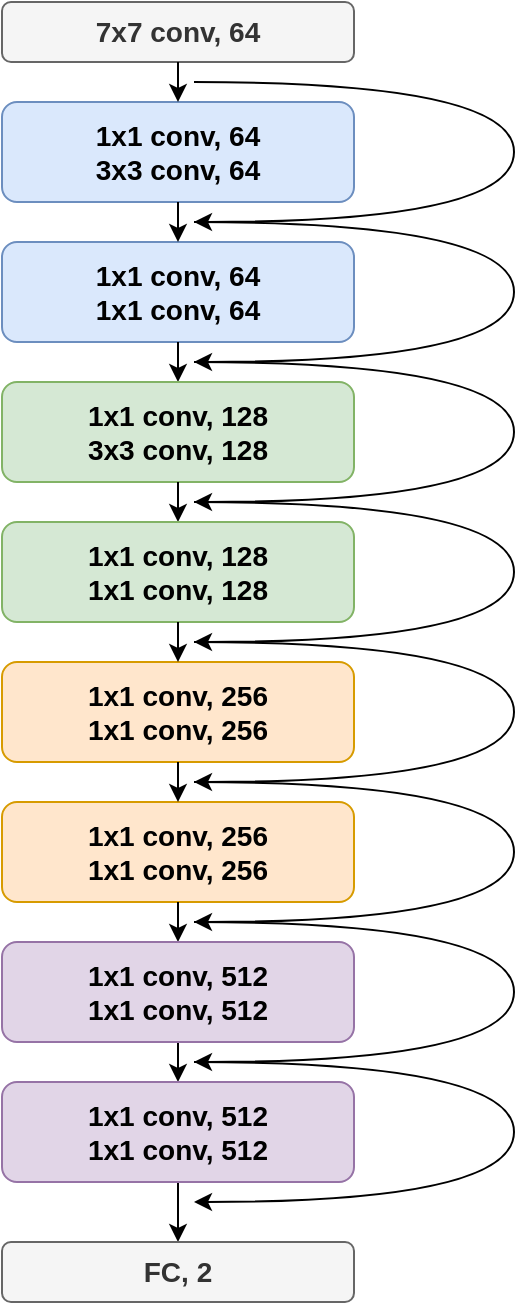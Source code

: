 <mxfile>
    <diagram id="dfak9P4aBg5VRGbrMjbS" name="Page-1">
        <mxGraphModel dx="1208" dy="415" grid="1" gridSize="10" guides="1" tooltips="1" connect="1" arrows="1" fold="1" page="1" pageScale="1" pageWidth="827" pageHeight="1169" math="0" shadow="0">
            <root>
                <mxCell id="0"/>
                <mxCell id="1" parent="0"/>
                <mxCell id="v1O0bBh__z1E16P5YVnx-2" value="&lt;b style=&quot;font-size: 14px;&quot;&gt;1x1 conv, 256&lt;br&gt;&lt;/b&gt;&lt;b style=&quot;font-size: 14px;&quot;&gt;1x1 conv, 256&lt;/b&gt;&lt;b style=&quot;font-size: 14px;&quot;&gt;&lt;br&gt;&lt;/b&gt;" style="whiteSpace=wrap;html=1;fillColor=#ffe6cc;strokeColor=#d79b00;imageAspect=1;rounded=1;" parent="1" vertex="1">
                    <mxGeometry x="224" y="340" width="176" height="50" as="geometry"/>
                </mxCell>
                <mxCell id="v1O0bBh__z1E16P5YVnx-4" value="&lt;font style=&quot;font-size: 14px;&quot;&gt;&lt;b&gt;1x1 conv, 64&lt;br&gt;&lt;/b&gt;&lt;b&gt;3x3 conv, 64&lt;br&gt;&lt;/b&gt;&lt;/font&gt;" style="whiteSpace=wrap;html=1;fillColor=#dae8fc;strokeColor=#6c8ebf;imageAspect=1;rounded=1;" parent="1" vertex="1">
                    <mxGeometry x="224" y="60" width="176" height="50" as="geometry"/>
                </mxCell>
                <mxCell id="v1O0bBh__z1E16P5YVnx-5" value="&lt;b&gt;&lt;font style=&quot;font-size: 14px;&quot;&gt;7x7 conv, 64&lt;/font&gt;&lt;/b&gt;" style="whiteSpace=wrap;html=1;fillColor=#f5f5f5;strokeColor=#666666;imageAspect=1;rounded=1;fontColor=#333333;" parent="1" vertex="1">
                    <mxGeometry x="224" y="10" width="176" height="30" as="geometry"/>
                </mxCell>
                <mxCell id="v1O0bBh__z1E16P5YVnx-8" value="" style="endArrow=classic;html=1;rounded=0;fontSize=14;exitX=0.5;exitY=1;exitDx=0;exitDy=0;" parent="1" source="LrIud2WbtqrkYHYGv55O-18" edge="1">
                    <mxGeometry width="50" height="50" relative="1" as="geometry">
                        <mxPoint x="312" y="590" as="sourcePoint"/>
                        <mxPoint x="312" y="550" as="targetPoint"/>
                    </mxGeometry>
                </mxCell>
                <mxCell id="v1O0bBh__z1E16P5YVnx-10" value="" style="endArrow=classic;html=1;rounded=0;fontSize=14;" parent="1" source="LrIud2WbtqrkYHYGv55O-22" edge="1">
                    <mxGeometry width="50" height="50" relative="1" as="geometry">
                        <mxPoint x="312.0" y="770" as="sourcePoint"/>
                        <mxPoint x="312" y="630" as="targetPoint"/>
                    </mxGeometry>
                </mxCell>
                <mxCell id="v1O0bBh__z1E16P5YVnx-11" value="&lt;b&gt;&lt;font style=&quot;font-size: 14px&quot;&gt;FC, 2&lt;/font&gt;&lt;/b&gt;" style="whiteSpace=wrap;html=1;fillColor=#f5f5f5;strokeColor=#666666;imageAspect=1;rounded=1;fontColor=#333333;" parent="1" vertex="1">
                    <mxGeometry x="224" y="630" width="176" height="30" as="geometry"/>
                </mxCell>
                <mxCell id="v1O0bBh__z1E16P5YVnx-16" value="" style="curved=1;endArrow=classic;html=1;rounded=0;fontSize=14;" parent="1" edge="1">
                    <mxGeometry width="50" height="50" relative="1" as="geometry">
                        <mxPoint x="320" y="50" as="sourcePoint"/>
                        <mxPoint x="320" y="120" as="targetPoint"/>
                        <Array as="points">
                            <mxPoint x="480" y="50"/>
                            <mxPoint x="480" y="120"/>
                        </Array>
                    </mxGeometry>
                </mxCell>
                <mxCell id="LrIud2WbtqrkYHYGv55O-2" value="&lt;font style=&quot;font-size: 14px;&quot;&gt;&lt;b&gt;1x1 conv, 64&lt;br&gt;&lt;/b&gt;&lt;b&gt;1x1 conv, 64&lt;br&gt;&lt;/b&gt;&lt;/font&gt;" style="whiteSpace=wrap;html=1;fillColor=#dae8fc;strokeColor=#6c8ebf;imageAspect=1;rounded=1;" parent="1" vertex="1">
                    <mxGeometry x="224" y="130" width="176" height="50" as="geometry"/>
                </mxCell>
                <mxCell id="LrIud2WbtqrkYHYGv55O-3" value="" style="endArrow=classic;html=1;rounded=0;fontSize=14;exitX=0.5;exitY=1;exitDx=0;exitDy=0;" parent="1" source="v1O0bBh__z1E16P5YVnx-5" target="v1O0bBh__z1E16P5YVnx-4" edge="1">
                    <mxGeometry width="50" height="50" relative="1" as="geometry">
                        <mxPoint x="322" y="360" as="sourcePoint"/>
                        <mxPoint x="322" y="380" as="targetPoint"/>
                    </mxGeometry>
                </mxCell>
                <mxCell id="LrIud2WbtqrkYHYGv55O-4" value="" style="endArrow=classic;html=1;rounded=0;fontSize=14;exitX=0.5;exitY=1;exitDx=0;exitDy=0;entryX=0.5;entryY=0;entryDx=0;entryDy=0;" parent="1" source="v1O0bBh__z1E16P5YVnx-4" target="LrIud2WbtqrkYHYGv55O-2" edge="1">
                    <mxGeometry width="50" height="50" relative="1" as="geometry">
                        <mxPoint x="322" y="50" as="sourcePoint"/>
                        <mxPoint x="322" y="70" as="targetPoint"/>
                    </mxGeometry>
                </mxCell>
                <mxCell id="LrIud2WbtqrkYHYGv55O-5" value="" style="endArrow=classic;html=1;rounded=0;fontSize=14;exitX=0.5;exitY=1;exitDx=0;exitDy=0;" parent="1" source="LrIud2WbtqrkYHYGv55O-2" edge="1">
                    <mxGeometry width="50" height="50" relative="1" as="geometry">
                        <mxPoint x="332" y="60" as="sourcePoint"/>
                        <mxPoint x="312" y="200" as="targetPoint"/>
                    </mxGeometry>
                </mxCell>
                <mxCell id="LrIud2WbtqrkYHYGv55O-6" value="&lt;b style=&quot;font-size: 14px;&quot;&gt;1x1 conv, 128&lt;br&gt;&lt;/b&gt;&lt;b style=&quot;font-size: 14px;&quot;&gt;3x3 conv, 128&lt;/b&gt;&lt;b style=&quot;font-size: 14px;&quot;&gt;&lt;br&gt;&lt;/b&gt;" style="whiteSpace=wrap;html=1;fillColor=#d5e8d4;strokeColor=#82b366;imageAspect=1;rounded=1;" parent="1" vertex="1">
                    <mxGeometry x="224" y="200" width="176" height="50" as="geometry"/>
                </mxCell>
                <mxCell id="LrIud2WbtqrkYHYGv55O-7" value="" style="endArrow=classic;html=1;rounded=0;fontSize=14;exitX=0.5;exitY=1;exitDx=0;exitDy=0;entryX=0.5;entryY=0;entryDx=0;entryDy=0;" parent="1" source="LrIud2WbtqrkYHYGv55O-6" target="LrIud2WbtqrkYHYGv55O-8" edge="1">
                    <mxGeometry width="50" height="50" relative="1" as="geometry">
                        <mxPoint x="320" y="250" as="sourcePoint"/>
                        <mxPoint x="310" y="270" as="targetPoint"/>
                    </mxGeometry>
                </mxCell>
                <mxCell id="LrIud2WbtqrkYHYGv55O-8" value="&lt;b style=&quot;font-size: 14px;&quot;&gt;1x1 conv, 128&lt;br&gt;&lt;/b&gt;&lt;b style=&quot;font-size: 14px;&quot;&gt;1x1 conv, 128&lt;/b&gt;&lt;b style=&quot;font-size: 14px;&quot;&gt;&lt;br&gt;&lt;/b&gt;" style="whiteSpace=wrap;html=1;fillColor=#d5e8d4;strokeColor=#82b366;imageAspect=1;rounded=1;" parent="1" vertex="1">
                    <mxGeometry x="224" y="270" width="176" height="50" as="geometry"/>
                </mxCell>
                <mxCell id="LrIud2WbtqrkYHYGv55O-9" value="" style="curved=1;endArrow=classic;html=1;rounded=0;fontSize=14;" parent="1" edge="1">
                    <mxGeometry width="50" height="50" relative="1" as="geometry">
                        <mxPoint x="320" y="120" as="sourcePoint"/>
                        <mxPoint x="320" y="190" as="targetPoint"/>
                        <Array as="points">
                            <mxPoint x="480" y="120"/>
                            <mxPoint x="480" y="190"/>
                        </Array>
                    </mxGeometry>
                </mxCell>
                <mxCell id="LrIud2WbtqrkYHYGv55O-10" value="" style="curved=1;endArrow=classic;html=1;rounded=0;fontSize=14;" parent="1" edge="1">
                    <mxGeometry width="50" height="50" relative="1" as="geometry">
                        <mxPoint x="320" y="190" as="sourcePoint"/>
                        <mxPoint x="320" y="260" as="targetPoint"/>
                        <Array as="points">
                            <mxPoint x="480" y="190"/>
                            <mxPoint x="480" y="260"/>
                        </Array>
                    </mxGeometry>
                </mxCell>
                <mxCell id="LrIud2WbtqrkYHYGv55O-11" value="" style="curved=1;endArrow=classic;html=1;rounded=0;fontSize=14;" parent="1" edge="1">
                    <mxGeometry width="50" height="50" relative="1" as="geometry">
                        <mxPoint x="320" y="260" as="sourcePoint"/>
                        <mxPoint x="320" y="330" as="targetPoint"/>
                        <Array as="points">
                            <mxPoint x="480" y="260"/>
                            <mxPoint x="480" y="330"/>
                        </Array>
                    </mxGeometry>
                </mxCell>
                <mxCell id="LrIud2WbtqrkYHYGv55O-13" value="" style="endArrow=classic;html=1;rounded=0;fontSize=14;entryX=0.5;entryY=0;entryDx=0;entryDy=0;" parent="1" edge="1">
                    <mxGeometry width="50" height="50" relative="1" as="geometry">
                        <mxPoint x="312" y="320" as="sourcePoint"/>
                        <mxPoint x="312.0" y="340.0" as="targetPoint"/>
                    </mxGeometry>
                </mxCell>
                <mxCell id="LrIud2WbtqrkYHYGv55O-14" value="" style="curved=1;endArrow=classic;html=1;rounded=0;fontSize=14;" parent="1" edge="1">
                    <mxGeometry width="50" height="50" relative="1" as="geometry">
                        <mxPoint x="320" y="330" as="sourcePoint"/>
                        <mxPoint x="320" y="400" as="targetPoint"/>
                        <Array as="points">
                            <mxPoint x="480" y="330"/>
                            <mxPoint x="480" y="400"/>
                        </Array>
                    </mxGeometry>
                </mxCell>
                <mxCell id="LrIud2WbtqrkYHYGv55O-15" value="&lt;b style=&quot;font-size: 14px;&quot;&gt;1x1 conv, 256&lt;br&gt;&lt;/b&gt;&lt;b style=&quot;font-size: 14px;&quot;&gt;1x1 conv, 256&lt;/b&gt;&lt;b style=&quot;font-size: 14px;&quot;&gt;&lt;br&gt;&lt;/b&gt;" style="whiteSpace=wrap;html=1;fillColor=#ffe6cc;strokeColor=#d79b00;imageAspect=1;rounded=1;" parent="1" vertex="1">
                    <mxGeometry x="224" y="410" width="176" height="50" as="geometry"/>
                </mxCell>
                <mxCell id="LrIud2WbtqrkYHYGv55O-16" value="" style="endArrow=classic;html=1;rounded=0;fontSize=14;entryX=0.5;entryY=0;entryDx=0;entryDy=0;exitX=0.5;exitY=1;exitDx=0;exitDy=0;" parent="1" target="LrIud2WbtqrkYHYGv55O-15" edge="1">
                    <mxGeometry width="50" height="50" relative="1" as="geometry">
                        <mxPoint x="312.0" y="390.0" as="sourcePoint"/>
                        <mxPoint x="322" y="530" as="targetPoint"/>
                    </mxGeometry>
                </mxCell>
                <mxCell id="LrIud2WbtqrkYHYGv55O-17" value="" style="endArrow=classic;html=1;rounded=0;fontSize=14;exitX=0.5;exitY=1;exitDx=0;exitDy=0;entryX=0.5;entryY=0;entryDx=0;entryDy=0;" parent="1" source="LrIud2WbtqrkYHYGv55O-15" target="LrIud2WbtqrkYHYGv55O-18" edge="1">
                    <mxGeometry width="50" height="50" relative="1" as="geometry">
                        <mxPoint x="332" y="520" as="sourcePoint"/>
                        <mxPoint x="320" y="480" as="targetPoint"/>
                    </mxGeometry>
                </mxCell>
                <mxCell id="LrIud2WbtqrkYHYGv55O-18" value="&lt;b style=&quot;font-size: 14px;&quot;&gt;1x1 conv, 512&lt;br&gt;&lt;/b&gt;&lt;b style=&quot;font-size: 14px;&quot;&gt;1x1 conv, 512&lt;/b&gt;&lt;b style=&quot;font-size: 14px;&quot;&gt;&lt;br&gt;&lt;/b&gt;" style="whiteSpace=wrap;html=1;fillColor=#e1d5e7;strokeColor=#9673a6;imageAspect=1;rounded=1;" parent="1" vertex="1">
                    <mxGeometry x="224" y="480" width="176" height="50" as="geometry"/>
                </mxCell>
                <mxCell id="LrIud2WbtqrkYHYGv55O-20" value="" style="curved=1;endArrow=classic;html=1;rounded=0;fontSize=14;" parent="1" edge="1">
                    <mxGeometry width="50" height="50" relative="1" as="geometry">
                        <mxPoint x="320" y="400" as="sourcePoint"/>
                        <mxPoint x="320" y="470.0" as="targetPoint"/>
                        <Array as="points">
                            <mxPoint x="480" y="400"/>
                            <mxPoint x="480" y="470"/>
                        </Array>
                    </mxGeometry>
                </mxCell>
                <mxCell id="LrIud2WbtqrkYHYGv55O-21" value="" style="curved=1;endArrow=classic;html=1;rounded=0;fontSize=14;" parent="1" edge="1">
                    <mxGeometry width="50" height="50" relative="1" as="geometry">
                        <mxPoint x="320" y="470.0" as="sourcePoint"/>
                        <mxPoint x="320" y="540.0" as="targetPoint"/>
                        <Array as="points">
                            <mxPoint x="480" y="470"/>
                            <mxPoint x="480" y="540"/>
                        </Array>
                    </mxGeometry>
                </mxCell>
                <mxCell id="LrIud2WbtqrkYHYGv55O-22" value="&lt;b style=&quot;font-size: 14px;&quot;&gt;1x1 conv, 512&lt;br&gt;&lt;/b&gt;&lt;b style=&quot;font-size: 14px;&quot;&gt;1x1 conv, 512&lt;/b&gt;&lt;b style=&quot;font-size: 14px;&quot;&gt;&lt;br&gt;&lt;/b&gt;" style="whiteSpace=wrap;html=1;fillColor=#e1d5e7;strokeColor=#9673a6;imageAspect=1;rounded=1;" parent="1" vertex="1">
                    <mxGeometry x="224" y="550" width="176" height="50" as="geometry"/>
                </mxCell>
                <mxCell id="LrIud2WbtqrkYHYGv55O-23" value="" style="curved=1;endArrow=classic;html=1;rounded=0;fontSize=14;" parent="1" edge="1">
                    <mxGeometry width="50" height="50" relative="1" as="geometry">
                        <mxPoint x="320" y="540.0" as="sourcePoint"/>
                        <mxPoint x="320" y="610" as="targetPoint"/>
                        <Array as="points">
                            <mxPoint x="480" y="540"/>
                            <mxPoint x="480" y="610"/>
                        </Array>
                    </mxGeometry>
                </mxCell>
            </root>
        </mxGraphModel>
    </diagram>
</mxfile>